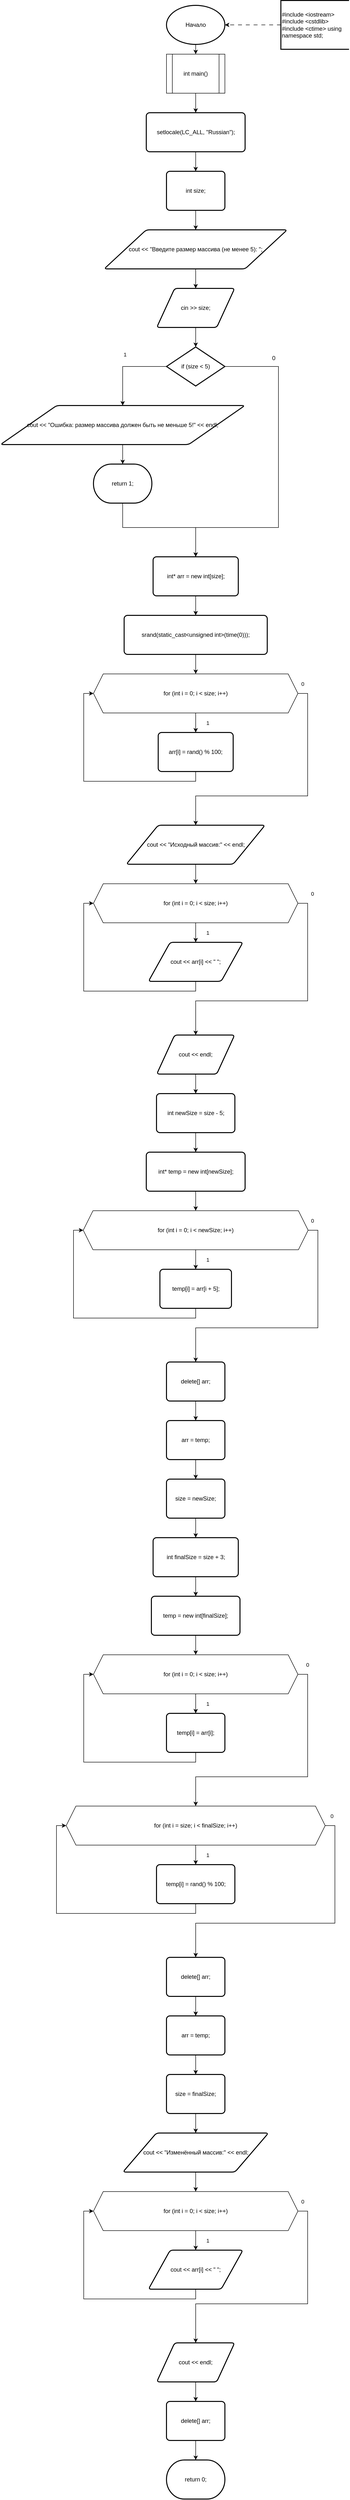 <mxfile version="26.0.14">
  <diagram name="Page-1" id="2019046060144">
    <mxGraphModel dx="7603" dy="3803" grid="1" gridSize="10" guides="1" tooltips="1" connect="1" arrows="1" fold="1" page="1" pageScale="1" pageWidth="850" pageHeight="1100" math="0" shadow="0">
      <root>
        <mxCell id="0" />
        <mxCell id="1" parent="0" />
        <mxCell id="2019046060480" value="Начало" style="whiteSpace=wrap;rounded=0;dashed=0;strokeWidth=2;shape=mxgraph.flowchart.start_1;" parent="1" vertex="1">
          <mxGeometry x="40" y="50" width="120" height="80" as="geometry" />
        </mxCell>
        <mxCell id="2019046060624" value="#include &lt;iostream&gt; #include &lt;cstdlib&gt; #include &lt;ctime&gt;  using namespace std;" style="whiteSpace=wrap;rounded=0;dashed=0;strokeWidth=2;shape=mxgraph.flowchart.annotation_1;align=left;pointerEvents=1;" parent="1" vertex="1">
          <mxGeometry x="275" y="40" width="140" height="100" as="geometry" />
        </mxCell>
        <mxCell id="2019046060768" style="edgeStyle=orthogonalEdgeStyle;orthogonalLoop=1;dashed=1;dashPattern=8 8;rounded=0;jettySize=auto;entryX=1;entryY=0.5;entryDx=0;entryDy=0;exitX=0;exitY=0.5;exitDx=0;exitDy=0;targetPerimeterSpacing=0;sourcePerimeterSpacing=0;" parent="1" source="2019046060624" target="2019046060480" edge="1">
          <mxGeometry relative="1" as="geometry" />
        </mxCell>
        <mxCell id="2019046060912" value="int main()" style="whiteSpace=wrap;rounded=0;dashed=0;inherit=default;shape=process;backgroundOutline=1;" parent="1" vertex="1">
          <mxGeometry x="40" y="150" width="120" height="80" as="geometry" />
        </mxCell>
        <mxCell id="2019046061056" style="edgeStyle=orthogonalEdgeStyle;orthogonalLoop=1;rounded=0;jettySize=auto;entryX=0.5;entryY=0;entryDx=0;entryDy=0;exitX=0.5;exitY=1;exitDx=0;exitDy=0;targetPerimeterSpacing=0;sourcePerimeterSpacing=0;" parent="1" source="2019046060480" target="2019046060912" edge="1">
          <mxGeometry relative="1" as="geometry" />
        </mxCell>
        <mxCell id="2019046061248" value="setlocale(LC_ALL, &quot;Russian&quot;);" style="whiteSpace=wrap;rounded=1;dashed=0;absoluteArcSize=1;arcSize=14;strokeWidth=2;" parent="1" vertex="1">
          <mxGeometry x="-1.5" y="270" width="203" height="80" as="geometry" />
        </mxCell>
        <mxCell id="2019046061392" value="int size;" style="whiteSpace=wrap;rounded=1;dashed=0;absoluteArcSize=1;arcSize=14;strokeWidth=2;" parent="1" vertex="1">
          <mxGeometry x="40" y="390" width="120" height="80" as="geometry" />
        </mxCell>
        <mxCell id="2019046061584" style="edgeStyle=orthogonalEdgeStyle;orthogonalLoop=1;rounded=0;jettySize=auto;entryX=0.5;entryY=0;entryDx=0;entryDy=0;exitX=0.5;exitY=1;exitDx=0;exitDy=0;targetPerimeterSpacing=0;sourcePerimeterSpacing=0;" parent="1" source="2019046061248" target="2019046061392" edge="1">
          <mxGeometry relative="1" as="geometry" />
        </mxCell>
        <mxCell id="2019046061536" value="cout &lt;&lt; &quot;Введите размер массива (не менее 5): &quot;;" style="whiteSpace=wrap;rounded=1;dashed=0;shape=parallelogram;strokeWidth=2;perimter=parallelogramPerimeter;arcSize=12;size=0.23;" parent="1" vertex="1">
          <mxGeometry x="-88" y="510" width="376" height="80" as="geometry" />
        </mxCell>
        <mxCell id="2019046061872" style="edgeStyle=orthogonalEdgeStyle;orthogonalLoop=1;rounded=0;jettySize=auto;entryX=0.5;entryY=0;entryDx=0;entryDy=0;exitX=0.5;exitY=1;exitDx=0;exitDy=0;targetPerimeterSpacing=0;sourcePerimeterSpacing=0;" parent="1" source="2019046061392" target="2019046061536" edge="1">
          <mxGeometry relative="1" as="geometry" />
        </mxCell>
        <mxCell id="2019046061824" value="cin &gt;&gt; size;" style="whiteSpace=wrap;rounded=1;dashed=0;shape=parallelogram;strokeWidth=2;perimter=parallelogramPerimeter;arcSize=12;size=0.23;" parent="1" vertex="1">
          <mxGeometry x="20" y="630" width="160" height="80" as="geometry" />
        </mxCell>
        <mxCell id="2019046062160" style="edgeStyle=orthogonalEdgeStyle;orthogonalLoop=1;rounded=0;jettySize=auto;entryX=0.5;entryY=0;entryDx=0;entryDy=0;exitX=0.5;exitY=1;exitDx=0;exitDy=0;targetPerimeterSpacing=0;sourcePerimeterSpacing=0;" parent="1" source="2019046061536" target="2019046061824" edge="1">
          <mxGeometry relative="1" as="geometry" />
        </mxCell>
        <mxCell id="2019046062112" value="if (size &lt; 5)" style="whiteSpace=wrap;rounded=0;dashed=0;strokeWidth=2;shape=mxgraph.flowchart.decision;" parent="1" vertex="1">
          <mxGeometry x="40" y="750" width="120" height="80" as="geometry" />
        </mxCell>
        <mxCell id="2019046062448" value="cout &lt;&lt; &quot;Ошибка: размер массива должен быть не меньше 5!&quot; &lt;&lt; endl;" style="whiteSpace=wrap;rounded=1;dashed=0;shape=parallelogram;strokeWidth=2;perimter=parallelogramPerimeter;arcSize=12;size=0.23;" parent="1" vertex="1">
          <mxGeometry x="-301" y="870" width="502" height="80" as="geometry" />
        </mxCell>
        <mxCell id="2019046062592" value="return 1;" style="whiteSpace=wrap;rounded=0;dashed=0;strokeWidth=2;shape=mxgraph.flowchart.terminator;" parent="1" vertex="1">
          <mxGeometry x="-110" y="990" width="120" height="80" as="geometry" />
        </mxCell>
        <mxCell id="2019046062784" style="edgeStyle=orthogonalEdgeStyle;orthogonalLoop=1;rounded=0;jettySize=auto;entryX=0.5;entryY=0;entryDx=0;entryDy=0;exitX=0.5;exitY=1;exitDx=0;exitDy=0;targetPerimeterSpacing=0;sourcePerimeterSpacing=0;" parent="1" source="2019046062448" target="2019046062592" edge="1">
          <mxGeometry relative="1" as="geometry" />
        </mxCell>
        <mxCell id="2019046062400" value="1" style="edgeStyle=orthogonalEdgeStyle;orthogonalLoop=1;rounded=0;jettySize=auto;entryX=0.5;entryY=0;entryDx=0;entryDy=0;exitX=0;exitY=0.5;exitDx=0;exitDy=0;targetPerimeterSpacing=30;sourcePerimeterSpacing=30;" parent="1" source="2019046062112" target="2019046062448" edge="1">
          <mxGeometry y="-25" relative="1" as="geometry" />
        </mxCell>
        <mxCell id="2019046063024" style="edgeStyle=orthogonalEdgeStyle;orthogonalLoop=1;rounded=0;jettySize=auto;entryX=0.5;entryY=0;entryDx=0;entryDy=0;exitX=0.5;exitY=1;exitDx=0;exitDy=0;targetPerimeterSpacing=0;sourcePerimeterSpacing=0;" parent="1" source="2019046061824" target="2019046062112" edge="1">
          <mxGeometry relative="1" as="geometry" />
        </mxCell>
        <mxCell id="2019046062976" value="int* arr = new int[size];" style="whiteSpace=wrap;rounded=1;dashed=0;absoluteArcSize=1;arcSize=14;strokeWidth=2;" parent="1" vertex="1">
          <mxGeometry x="12.5" y="1180" width="175" height="80" as="geometry" />
        </mxCell>
        <mxCell id="2019046063312" style="edgeStyle=orthogonalEdgeStyle;orthogonalLoop=1;rounded=0;jettySize=auto;entryX=0.5;entryY=0;entryDx=0;entryDy=0;exitX=0.5;exitY=1;exitDx=0;exitDy=0;targetPerimeterSpacing=0;sourcePerimeterSpacing=0;" parent="1" source="2019046062592" target="2019046062976" edge="1">
          <mxGeometry relative="1" as="geometry">
            <Array as="points">
              <mxPoint x="-50" y="1120" />
              <mxPoint x="100" y="1120" />
            </Array>
          </mxGeometry>
        </mxCell>
        <mxCell id="2019046063456" style="edgeStyle=orthogonalEdgeStyle;orthogonalLoop=1;rounded=0;jettySize=auto;entryX=0.5;entryY=0;entryDx=0;entryDy=0;exitX=1;exitY=0.5;exitDx=0;exitDy=0;targetPerimeterSpacing=30;sourcePerimeterSpacing=30;" parent="1" source="2019046062112" target="2019046062976" edge="1">
          <mxGeometry relative="1" as="geometry">
            <Array as="points">
              <mxPoint x="270" y="790" />
              <mxPoint x="270" y="1120" />
              <mxPoint x="100" y="1120" />
            </Array>
          </mxGeometry>
        </mxCell>
        <mxCell id="2019046063264" value="srand(static_cast&lt;unsigned int&gt;(time(0)));" style="whiteSpace=wrap;rounded=1;dashed=0;absoluteArcSize=1;arcSize=14;strokeWidth=2;" parent="1" vertex="1">
          <mxGeometry x="-47" y="1300" width="294" height="80" as="geometry" />
        </mxCell>
        <mxCell id="2019046063744" style="edgeStyle=orthogonalEdgeStyle;orthogonalLoop=1;rounded=0;jettySize=auto;entryX=0.5;entryY=0;entryDx=0;entryDy=0;exitX=0.5;exitY=1;exitDx=0;exitDy=0;targetPerimeterSpacing=0;sourcePerimeterSpacing=0;" parent="1" source="2019046062976" target="2019046063264" edge="1">
          <mxGeometry relative="1" as="geometry" />
        </mxCell>
        <mxCell id="2019046063696" value="for (int i = 0; i &lt; size; i++)" style="whiteSpace=wrap;rounded=0;dashed=0;inherit=default;shape=hexagon;perimeter=hexagonPerimeter2;fixedSize=1;" parent="1" vertex="1">
          <mxGeometry x="-110" y="1420" width="420" height="80" as="geometry" />
        </mxCell>
        <mxCell id="2019046064032" value="arr[i] = rand() % 100;" style="whiteSpace=wrap;rounded=1;dashed=0;absoluteArcSize=1;arcSize=14;strokeWidth=2;" parent="1" vertex="1">
          <mxGeometry x="23" y="1540" width="154" height="80" as="geometry" />
        </mxCell>
        <mxCell id="2019046063984" value="1" style="edgeStyle=orthogonalEdgeStyle;orthogonalLoop=1;rounded=0;jettySize=auto;entryX=0.5;entryY=0;entryDx=0;entryDy=0;exitX=0.5;exitY=1;exitDx=0;exitDy=0;targetPerimeterSpacing=30;sourcePerimeterSpacing=30;" parent="1" source="2019046063696" target="2019046064032" edge="1">
          <mxGeometry y="25" relative="1" as="geometry" />
        </mxCell>
        <mxCell id="2019046228224" value="0" style="edgeStyle=orthogonalEdgeStyle;orthogonalLoop=1;rounded=0;jettySize=auto;entryX=0;entryY=0.5;entryDx=0;entryDy=0;exitX=0.5;exitY=1;exitDx=0;exitDy=0;targetPerimeterSpacing=30;sourcePerimeterSpacing=30;" parent="1" source="2019046064032" target="2019046063696" edge="1">
          <mxGeometry x="-1" y="284" relative="1" as="geometry">
            <mxPoint x="-64" y="-180" as="offset" />
          </mxGeometry>
        </mxCell>
        <mxCell id="2019046228368" style="edgeStyle=orthogonalEdgeStyle;orthogonalLoop=1;rounded=0;jettySize=auto;entryX=0.5;entryY=0;entryDx=0;entryDy=0;exitX=0.5;exitY=1;exitDx=0;exitDy=0;targetPerimeterSpacing=0;sourcePerimeterSpacing=0;" parent="1" source="2019046063264" target="2019046063696" edge="1">
          <mxGeometry relative="1" as="geometry" />
        </mxCell>
        <mxCell id="2019046228176" value="cout &lt;&lt; &quot;Исходный массив:&quot; &lt;&lt; endl;" style="whiteSpace=wrap;rounded=1;dashed=0;shape=parallelogram;strokeWidth=2;perimter=parallelogramPerimeter;arcSize=12;size=0.23;" parent="1" vertex="1">
          <mxGeometry x="-42.5" y="1730" width="285" height="80" as="geometry" />
        </mxCell>
        <mxCell id="2019046228656" style="edgeStyle=orthogonalEdgeStyle;orthogonalLoop=1;rounded=0;jettySize=auto;entryX=0.5;entryY=0;entryDx=0;entryDy=0;exitX=1;exitY=0.5;exitDx=0;exitDy=0;targetPerimeterSpacing=30;sourcePerimeterSpacing=30;" parent="1" source="2019046063696" target="2019046228176" edge="1">
          <mxGeometry relative="1" as="geometry">
            <Array as="points">
              <mxPoint x="330" y="1460" />
              <mxPoint x="330" y="1670" />
              <mxPoint x="100" y="1670" />
            </Array>
          </mxGeometry>
        </mxCell>
        <mxCell id="2019046228608" value="for (int i = 0; i &lt; size; i++)" style="whiteSpace=wrap;rounded=0;dashed=0;inherit=default;shape=hexagon;perimeter=hexagonPerimeter2;fixedSize=1;" parent="1" vertex="1">
          <mxGeometry x="-110" y="1850" width="420" height="80" as="geometry" />
        </mxCell>
        <mxCell id="2019046228944" value="cout &lt;&lt; arr[i] &lt;&lt; &quot; &quot;;" style="whiteSpace=wrap;rounded=1;dashed=0;shape=parallelogram;strokeWidth=2;perimter=parallelogramPerimeter;arcSize=12;size=0.23;" parent="1" vertex="1">
          <mxGeometry x="3" y="1970" width="194" height="80" as="geometry" />
        </mxCell>
        <mxCell id="2019046228896" value="1" style="edgeStyle=orthogonalEdgeStyle;orthogonalLoop=1;rounded=0;jettySize=auto;entryX=0.5;entryY=0;entryDx=0;entryDy=0;exitX=0.5;exitY=1;exitDx=0;exitDy=0;targetPerimeterSpacing=30;sourcePerimeterSpacing=30;" parent="1" source="2019046228608" target="2019046228944" edge="1">
          <mxGeometry y="25" relative="1" as="geometry" />
        </mxCell>
        <mxCell id="2019046229232" value="0" style="edgeStyle=orthogonalEdgeStyle;orthogonalLoop=1;rounded=0;jettySize=auto;entryX=0;entryY=0.5;entryDx=0;entryDy=0;exitX=0.5;exitY=1;exitDx=0;exitDy=0;targetPerimeterSpacing=30;sourcePerimeterSpacing=30;" parent="1" source="2019046228944" target="2019046228608" edge="1">
          <mxGeometry x="-1" y="300" relative="1" as="geometry">
            <mxPoint x="-60" y="-180" as="offset" />
          </mxGeometry>
        </mxCell>
        <mxCell id="2019046229376" style="edgeStyle=orthogonalEdgeStyle;orthogonalLoop=1;rounded=0;jettySize=auto;entryX=0.5;entryY=0;entryDx=0;entryDy=0;exitX=0.5;exitY=1;exitDx=0;exitDy=0;targetPerimeterSpacing=0;sourcePerimeterSpacing=0;" parent="1" source="2019046228176" target="2019046228608" edge="1">
          <mxGeometry relative="1" as="geometry" />
        </mxCell>
        <mxCell id="2019046229184" value="cout &lt;&lt; endl;" style="whiteSpace=wrap;rounded=1;dashed=0;shape=parallelogram;strokeWidth=2;perimter=parallelogramPerimeter;arcSize=12;size=0.23;" parent="1" vertex="1">
          <mxGeometry x="20" y="2160" width="160" height="80" as="geometry" />
        </mxCell>
        <mxCell id="2019046229664" style="edgeStyle=orthogonalEdgeStyle;orthogonalLoop=1;rounded=0;jettySize=auto;entryX=0.5;entryY=0;entryDx=0;entryDy=0;exitX=1;exitY=0.5;exitDx=0;exitDy=0;targetPerimeterSpacing=30;sourcePerimeterSpacing=30;" parent="1" source="2019046228608" target="2019046229184" edge="1">
          <mxGeometry relative="1" as="geometry">
            <Array as="points">
              <mxPoint x="330" y="1890" />
              <mxPoint x="330" y="2090" />
              <mxPoint x="100" y="2090" />
            </Array>
          </mxGeometry>
        </mxCell>
        <mxCell id="2019046229616" value="int newSize = size - 5;" style="whiteSpace=wrap;rounded=1;dashed=0;absoluteArcSize=1;arcSize=14;strokeWidth=2;" parent="1" vertex="1">
          <mxGeometry x="19.5" y="2280" width="161" height="80" as="geometry" />
        </mxCell>
        <mxCell id="2019046229952" style="edgeStyle=orthogonalEdgeStyle;orthogonalLoop=1;rounded=0;jettySize=auto;entryX=0.5;entryY=0;entryDx=0;entryDy=0;exitX=0.5;exitY=1;exitDx=0;exitDy=0;targetPerimeterSpacing=0;sourcePerimeterSpacing=0;" parent="1" source="2019046229184" target="2019046229616" edge="1">
          <mxGeometry relative="1" as="geometry" />
        </mxCell>
        <mxCell id="2019046229904" value="int* temp = new int[newSize];" style="whiteSpace=wrap;rounded=1;dashed=0;absoluteArcSize=1;arcSize=14;strokeWidth=2;" parent="1" vertex="1">
          <mxGeometry x="-1.5" y="2400" width="203" height="80" as="geometry" />
        </mxCell>
        <mxCell id="2019046230240" style="edgeStyle=orthogonalEdgeStyle;orthogonalLoop=1;rounded=0;jettySize=auto;entryX=0.5;entryY=0;entryDx=0;entryDy=0;exitX=0.5;exitY=1;exitDx=0;exitDy=0;targetPerimeterSpacing=0;sourcePerimeterSpacing=0;" parent="1" source="2019046229616" target="2019046229904" edge="1">
          <mxGeometry relative="1" as="geometry" />
        </mxCell>
        <mxCell id="2019046230192" value="for (int i = 0; i &lt; newSize; i++)" style="whiteSpace=wrap;rounded=0;dashed=0;inherit=default;shape=hexagon;perimeter=hexagonPerimeter2;fixedSize=1;" parent="1" vertex="1">
          <mxGeometry x="-131" y="2520" width="462" height="80" as="geometry" />
        </mxCell>
        <mxCell id="2019046230528" value="temp[i] = arr[i + 5];" style="whiteSpace=wrap;rounded=1;dashed=0;absoluteArcSize=1;arcSize=14;strokeWidth=2;" parent="1" vertex="1">
          <mxGeometry x="26.5" y="2640" width="147" height="80" as="geometry" />
        </mxCell>
        <mxCell id="2019046230480" value="1" style="edgeStyle=orthogonalEdgeStyle;orthogonalLoop=1;rounded=0;jettySize=auto;entryX=0.5;entryY=0;entryDx=0;entryDy=0;exitX=0.5;exitY=1;exitDx=0;exitDy=0;targetPerimeterSpacing=30;sourcePerimeterSpacing=30;" parent="1" source="2019046230192" target="2019046230528" edge="1">
          <mxGeometry y="25" relative="1" as="geometry" />
        </mxCell>
        <mxCell id="2019046230816" value="0" style="edgeStyle=orthogonalEdgeStyle;orthogonalLoop=1;rounded=0;jettySize=auto;entryX=0;entryY=0.5;entryDx=0;entryDy=0;exitX=0.5;exitY=1;exitDx=0;exitDy=0;targetPerimeterSpacing=30;sourcePerimeterSpacing=30;" parent="1" source="2019046230528" target="2019046230192" edge="1">
          <mxGeometry x="-1" y="300" relative="1" as="geometry">
            <mxPoint x="-60" y="-180" as="offset" />
          </mxGeometry>
        </mxCell>
        <mxCell id="2019046230960" style="edgeStyle=orthogonalEdgeStyle;orthogonalLoop=1;rounded=0;jettySize=auto;entryX=0.5;entryY=0;entryDx=0;entryDy=0;exitX=0.5;exitY=1;exitDx=0;exitDy=0;targetPerimeterSpacing=0;sourcePerimeterSpacing=0;" parent="1" source="2019046229904" target="2019046230192" edge="1">
          <mxGeometry relative="1" as="geometry" />
        </mxCell>
        <mxCell id="2019046230768" value="delete[] arr;" style="whiteSpace=wrap;rounded=1;dashed=0;absoluteArcSize=1;arcSize=14;strokeWidth=2;" parent="1" vertex="1">
          <mxGeometry x="40" y="2830" width="120" height="80" as="geometry" />
        </mxCell>
        <mxCell id="2019046231248" style="edgeStyle=orthogonalEdgeStyle;orthogonalLoop=1;rounded=0;jettySize=auto;entryX=0.5;entryY=0;entryDx=0;entryDy=0;exitX=1;exitY=0.5;exitDx=0;exitDy=0;targetPerimeterSpacing=30;sourcePerimeterSpacing=30;" parent="1" source="2019046230192" target="2019046230768" edge="1">
          <mxGeometry relative="1" as="geometry">
            <Array as="points">
              <mxPoint x="351" y="2560" />
              <mxPoint x="351" y="2760" />
              <mxPoint x="100" y="2760" />
            </Array>
          </mxGeometry>
        </mxCell>
        <mxCell id="2019046231200" value="arr = temp;" style="whiteSpace=wrap;rounded=1;dashed=0;absoluteArcSize=1;arcSize=14;strokeWidth=2;" parent="1" vertex="1">
          <mxGeometry x="40" y="2950" width="120" height="80" as="geometry" />
        </mxCell>
        <mxCell id="2019046231536" style="edgeStyle=orthogonalEdgeStyle;orthogonalLoop=1;rounded=0;jettySize=auto;entryX=0.5;entryY=0;entryDx=0;entryDy=0;exitX=0.5;exitY=1;exitDx=0;exitDy=0;targetPerimeterSpacing=0;sourcePerimeterSpacing=0;" parent="1" source="2019046230768" target="2019046231200" edge="1">
          <mxGeometry relative="1" as="geometry" />
        </mxCell>
        <mxCell id="2019046231488" value="size = newSize;" style="whiteSpace=wrap;rounded=1;dashed=0;absoluteArcSize=1;arcSize=14;strokeWidth=2;" parent="1" vertex="1">
          <mxGeometry x="40" y="3070" width="120" height="80" as="geometry" />
        </mxCell>
        <mxCell id="2019046231824" style="edgeStyle=orthogonalEdgeStyle;orthogonalLoop=1;rounded=0;jettySize=auto;entryX=0.5;entryY=0;entryDx=0;entryDy=0;exitX=0.5;exitY=1;exitDx=0;exitDy=0;targetPerimeterSpacing=0;sourcePerimeterSpacing=0;" parent="1" source="2019046231200" target="2019046231488" edge="1">
          <mxGeometry relative="1" as="geometry" />
        </mxCell>
        <mxCell id="2019046231776" value="int finalSize = size + 3;" style="whiteSpace=wrap;rounded=1;dashed=0;absoluteArcSize=1;arcSize=14;strokeWidth=2;" parent="1" vertex="1">
          <mxGeometry x="12.5" y="3190" width="175" height="80" as="geometry" />
        </mxCell>
        <mxCell id="2019046232112" style="edgeStyle=orthogonalEdgeStyle;orthogonalLoop=1;rounded=0;jettySize=auto;entryX=0.5;entryY=0;entryDx=0;entryDy=0;exitX=0.5;exitY=1;exitDx=0;exitDy=0;targetPerimeterSpacing=0;sourcePerimeterSpacing=0;" parent="1" source="2019046231488" target="2019046231776" edge="1">
          <mxGeometry relative="1" as="geometry" />
        </mxCell>
        <mxCell id="2019046232064" value="temp = new int[finalSize];" style="whiteSpace=wrap;rounded=1;dashed=0;absoluteArcSize=1;arcSize=14;strokeWidth=2;" parent="1" vertex="1">
          <mxGeometry x="9" y="3310" width="182" height="80" as="geometry" />
        </mxCell>
        <mxCell id="2019046232400" style="edgeStyle=orthogonalEdgeStyle;orthogonalLoop=1;rounded=0;jettySize=auto;entryX=0.5;entryY=0;entryDx=0;entryDy=0;exitX=0.5;exitY=1;exitDx=0;exitDy=0;targetPerimeterSpacing=0;sourcePerimeterSpacing=0;" parent="1" source="2019046231776" target="2019046232064" edge="1">
          <mxGeometry relative="1" as="geometry" />
        </mxCell>
        <mxCell id="2019046232352" value="for (int i = 0; i &lt; size; i++)" style="whiteSpace=wrap;rounded=0;dashed=0;inherit=default;shape=hexagon;perimeter=hexagonPerimeter2;fixedSize=1;" parent="1" vertex="1">
          <mxGeometry x="-110" y="3430" width="420" height="80" as="geometry" />
        </mxCell>
        <mxCell id="2019046232688" value="temp[i] = arr[i];" style="whiteSpace=wrap;rounded=1;dashed=0;absoluteArcSize=1;arcSize=14;strokeWidth=2;" parent="1" vertex="1">
          <mxGeometry x="40" y="3550" width="120" height="80" as="geometry" />
        </mxCell>
        <mxCell id="2019046232640" value="1" style="edgeStyle=orthogonalEdgeStyle;orthogonalLoop=1;rounded=0;jettySize=auto;entryX=0.5;entryY=0;entryDx=0;entryDy=0;exitX=0.5;exitY=1;exitDx=0;exitDy=0;targetPerimeterSpacing=30;sourcePerimeterSpacing=30;" parent="1" source="2019046232352" target="2019046232688" edge="1">
          <mxGeometry y="25" relative="1" as="geometry" />
        </mxCell>
        <mxCell id="2019046232976" value="0" style="edgeStyle=orthogonalEdgeStyle;orthogonalLoop=1;rounded=0;jettySize=auto;entryX=0;entryY=0.5;entryDx=0;entryDy=0;exitX=0.5;exitY=1;exitDx=0;exitDy=0;targetPerimeterSpacing=30;sourcePerimeterSpacing=30;" parent="1" source="2019046232688" target="2019046232352" edge="1">
          <mxGeometry x="-1" y="292" relative="1" as="geometry">
            <mxPoint x="-62" y="-180" as="offset" />
          </mxGeometry>
        </mxCell>
        <mxCell id="2019046233120" style="edgeStyle=orthogonalEdgeStyle;orthogonalLoop=1;rounded=0;jettySize=auto;entryX=0.5;entryY=0;entryDx=0;entryDy=0;exitX=0.5;exitY=1;exitDx=0;exitDy=0;targetPerimeterSpacing=0;sourcePerimeterSpacing=0;" parent="1" source="2019046232064" target="2019046232352" edge="1">
          <mxGeometry relative="1" as="geometry" />
        </mxCell>
        <mxCell id="2019046232928" value="for (int i = size; i &lt; finalSize; i++)" style="whiteSpace=wrap;rounded=0;dashed=0;inherit=default;shape=hexagon;perimeter=hexagonPerimeter2;fixedSize=1;" parent="1" vertex="1">
          <mxGeometry x="-166" y="3740" width="532" height="80" as="geometry" />
        </mxCell>
        <mxCell id="2019046233408" value="temp[i] = rand() % 100;" style="whiteSpace=wrap;rounded=1;dashed=0;absoluteArcSize=1;arcSize=14;strokeWidth=2;" parent="1" vertex="1">
          <mxGeometry x="19.5" y="3860" width="161" height="80" as="geometry" />
        </mxCell>
        <mxCell id="2019046233360" value="1" style="edgeStyle=orthogonalEdgeStyle;orthogonalLoop=1;rounded=0;jettySize=auto;entryX=0.5;entryY=0;entryDx=0;entryDy=0;exitX=0.5;exitY=1;exitDx=0;exitDy=0;targetPerimeterSpacing=30;sourcePerimeterSpacing=30;" parent="1" source="2019046232928" target="2019046233408" edge="1">
          <mxGeometry y="25" relative="1" as="geometry" />
        </mxCell>
        <mxCell id="2019046233696" value="0" style="edgeStyle=orthogonalEdgeStyle;orthogonalLoop=1;rounded=0;jettySize=auto;entryX=0;entryY=0.5;entryDx=0;entryDy=0;exitX=0.5;exitY=1;exitDx=0;exitDy=0;targetPerimeterSpacing=30;sourcePerimeterSpacing=30;" parent="1" source="2019046233408" target="2019046232928" edge="1">
          <mxGeometry x="-1" y="333" relative="1" as="geometry">
            <mxPoint x="-53" y="-180" as="offset" />
          </mxGeometry>
        </mxCell>
        <mxCell id="2019046233840" style="edgeStyle=orthogonalEdgeStyle;orthogonalLoop=1;rounded=0;jettySize=auto;entryX=0.5;entryY=0;entryDx=0;entryDy=0;exitX=1;exitY=0.5;exitDx=0;exitDy=0;targetPerimeterSpacing=30;sourcePerimeterSpacing=30;" parent="1" source="2019046232352" target="2019046232928" edge="1">
          <mxGeometry relative="1" as="geometry">
            <Array as="points">
              <mxPoint x="330" y="3470" />
              <mxPoint x="330" y="3680" />
              <mxPoint x="100" y="3680" />
            </Array>
          </mxGeometry>
        </mxCell>
        <mxCell id="2019046233648" value="delete[] arr;" style="whiteSpace=wrap;rounded=1;dashed=0;absoluteArcSize=1;arcSize=14;strokeWidth=2;" parent="1" vertex="1">
          <mxGeometry x="40" y="4050" width="120" height="80" as="geometry" />
        </mxCell>
        <mxCell id="2019046234128" style="edgeStyle=orthogonalEdgeStyle;orthogonalLoop=1;rounded=0;jettySize=auto;entryX=0.5;entryY=0;entryDx=0;entryDy=0;exitX=1;exitY=0.5;exitDx=0;exitDy=0;targetPerimeterSpacing=30;sourcePerimeterSpacing=30;" parent="1" source="2019046232928" target="2019046233648" edge="1">
          <mxGeometry relative="1" as="geometry">
            <Array as="points">
              <mxPoint x="386" y="3780" />
              <mxPoint x="386" y="3980" />
              <mxPoint x="100" y="3980" />
            </Array>
          </mxGeometry>
        </mxCell>
        <mxCell id="2019046234080" value="arr = temp;" style="whiteSpace=wrap;rounded=1;dashed=0;absoluteArcSize=1;arcSize=14;strokeWidth=2;" parent="1" vertex="1">
          <mxGeometry x="40" y="4170" width="120" height="80" as="geometry" />
        </mxCell>
        <mxCell id="2019046234416" style="edgeStyle=orthogonalEdgeStyle;orthogonalLoop=1;rounded=0;jettySize=auto;entryX=0.5;entryY=0;entryDx=0;entryDy=0;exitX=0.5;exitY=1;exitDx=0;exitDy=0;targetPerimeterSpacing=0;sourcePerimeterSpacing=0;" parent="1" source="2019046233648" target="2019046234080" edge="1">
          <mxGeometry relative="1" as="geometry" />
        </mxCell>
        <mxCell id="2019046234368" value="size = finalSize;" style="whiteSpace=wrap;rounded=1;dashed=0;absoluteArcSize=1;arcSize=14;strokeWidth=2;" parent="1" vertex="1">
          <mxGeometry x="40" y="4290" width="120" height="80" as="geometry" />
        </mxCell>
        <mxCell id="2019046234704" style="edgeStyle=orthogonalEdgeStyle;orthogonalLoop=1;rounded=0;jettySize=auto;entryX=0.5;entryY=0;entryDx=0;entryDy=0;exitX=0.5;exitY=1;exitDx=0;exitDy=0;targetPerimeterSpacing=0;sourcePerimeterSpacing=0;" parent="1" source="2019046234080" target="2019046234368" edge="1">
          <mxGeometry relative="1" as="geometry" />
        </mxCell>
        <mxCell id="2019046234656" value="cout &lt;&lt; &quot;Изменённый массив:&quot; &lt;&lt; endl;" style="whiteSpace=wrap;rounded=1;dashed=0;shape=parallelogram;strokeWidth=2;perimter=parallelogramPerimeter;arcSize=12;size=0.23;" parent="1" vertex="1">
          <mxGeometry x="-49.5" y="4410" width="299" height="80" as="geometry" />
        </mxCell>
        <mxCell id="2019046234992" style="edgeStyle=orthogonalEdgeStyle;orthogonalLoop=1;rounded=0;jettySize=auto;entryX=0.5;entryY=0;entryDx=0;entryDy=0;exitX=0.5;exitY=1;exitDx=0;exitDy=0;targetPerimeterSpacing=0;sourcePerimeterSpacing=0;" parent="1" source="2019046234368" target="2019046234656" edge="1">
          <mxGeometry relative="1" as="geometry" />
        </mxCell>
        <mxCell id="2019046234944" value="for (int i = 0; i &lt; size; i++)" style="whiteSpace=wrap;rounded=0;dashed=0;inherit=default;shape=hexagon;perimeter=hexagonPerimeter2;fixedSize=1;" parent="1" vertex="1">
          <mxGeometry x="-110" y="4530" width="420" height="80" as="geometry" />
        </mxCell>
        <mxCell id="2019046235280" value="cout &lt;&lt; arr[i] &lt;&lt; &quot; &quot;;" style="whiteSpace=wrap;rounded=1;dashed=0;shape=parallelogram;strokeWidth=2;perimter=parallelogramPerimeter;arcSize=12;size=0.23;" parent="1" vertex="1">
          <mxGeometry x="3" y="4650" width="194" height="80" as="geometry" />
        </mxCell>
        <mxCell id="2019046235232" value="1" style="edgeStyle=orthogonalEdgeStyle;orthogonalLoop=1;rounded=0;jettySize=auto;entryX=0.5;entryY=0;entryDx=0;entryDy=0;exitX=0.5;exitY=1;exitDx=0;exitDy=0;targetPerimeterSpacing=30;sourcePerimeterSpacing=30;" parent="1" source="2019046234944" target="2019046235280" edge="1">
          <mxGeometry y="25" relative="1" as="geometry" />
        </mxCell>
        <mxCell id="2019046235568" value="0" style="edgeStyle=orthogonalEdgeStyle;orthogonalLoop=1;rounded=0;jettySize=auto;entryX=0;entryY=0.5;entryDx=0;entryDy=0;exitX=0.5;exitY=1;exitDx=0;exitDy=0;targetPerimeterSpacing=30;sourcePerimeterSpacing=30;" parent="1" source="2019046235280" target="2019046234944" edge="1">
          <mxGeometry x="-1" y="284" relative="1" as="geometry">
            <mxPoint x="-64" y="-180" as="offset" />
          </mxGeometry>
        </mxCell>
        <mxCell id="2019046235712" style="edgeStyle=orthogonalEdgeStyle;orthogonalLoop=1;rounded=0;jettySize=auto;entryX=0.5;entryY=0;entryDx=0;entryDy=0;exitX=0.5;exitY=1;exitDx=0;exitDy=0;targetPerimeterSpacing=0;sourcePerimeterSpacing=0;" parent="1" source="2019046234656" target="2019046234944" edge="1">
          <mxGeometry relative="1" as="geometry" />
        </mxCell>
        <mxCell id="2019046235520" value="cout &lt;&lt; endl;" style="whiteSpace=wrap;rounded=1;dashed=0;shape=parallelogram;strokeWidth=2;perimter=parallelogramPerimeter;arcSize=12;size=0.23;" parent="1" vertex="1">
          <mxGeometry x="20" y="4840" width="160" height="80" as="geometry" />
        </mxCell>
        <mxCell id="2019046236000" style="edgeStyle=orthogonalEdgeStyle;orthogonalLoop=1;rounded=0;jettySize=auto;entryX=0.5;entryY=0;entryDx=0;entryDy=0;exitX=1;exitY=0.5;exitDx=0;exitDy=0;targetPerimeterSpacing=30;sourcePerimeterSpacing=30;" parent="1" source="2019046234944" target="2019046235520" edge="1">
          <mxGeometry relative="1" as="geometry">
            <Array as="points">
              <mxPoint x="330" y="4570" />
              <mxPoint x="330" y="4760" />
              <mxPoint x="100" y="4760" />
            </Array>
          </mxGeometry>
        </mxCell>
        <mxCell id="2019046235952" value="delete[] arr;" style="whiteSpace=wrap;rounded=1;dashed=0;absoluteArcSize=1;arcSize=14;strokeWidth=2;" parent="1" vertex="1">
          <mxGeometry x="40" y="4960" width="120" height="80" as="geometry" />
        </mxCell>
        <mxCell id="2019046236288" style="edgeStyle=orthogonalEdgeStyle;orthogonalLoop=1;rounded=0;jettySize=auto;entryX=0.5;entryY=0;entryDx=0;entryDy=0;exitX=0.5;exitY=1;exitDx=0;exitDy=0;targetPerimeterSpacing=0;sourcePerimeterSpacing=0;" parent="1" source="2019046235520" target="2019046235952" edge="1">
          <mxGeometry relative="1" as="geometry" />
        </mxCell>
        <mxCell id="2019046236240" value="return 0;" style="whiteSpace=wrap;rounded=0;dashed=0;strokeWidth=2;shape=mxgraph.flowchart.terminator;" parent="1" vertex="1">
          <mxGeometry x="40" y="5080" width="120" height="80" as="geometry" />
        </mxCell>
        <mxCell id="2019046236576" style="edgeStyle=orthogonalEdgeStyle;orthogonalLoop=1;rounded=0;jettySize=auto;entryX=0.5;entryY=0;entryDx=0;entryDy=0;exitX=0.5;exitY=1;exitDx=0;exitDy=0;targetPerimeterSpacing=0;sourcePerimeterSpacing=0;" parent="1" source="2019046235952" target="2019046236240" edge="1">
          <mxGeometry relative="1" as="geometry" />
        </mxCell>
        <mxCell id="2019046061200" style="edgeStyle=orthogonalEdgeStyle;orthogonalLoop=1;rounded=0;jettySize=auto;entryX=0.5;entryY=0;entryDx=0;entryDy=0;exitX=0.5;exitY=1;exitDx=0;exitDy=0;targetPerimeterSpacing=0;sourcePerimeterSpacing=0;" parent="1" source="2019046060912" target="2019046061248" edge="1">
          <mxGeometry relative="1" as="geometry" />
        </mxCell>
        <mxCell id="k1oDVhb_c-bxHndcdfQ9-2019046236576" value="0" style="text;html=1;align=center;verticalAlign=middle;resizable=0;points=[];autosize=1;strokeColor=none;fillColor=none;" vertex="1" parent="1">
          <mxGeometry x="245" y="758" width="30" height="30" as="geometry" />
        </mxCell>
      </root>
    </mxGraphModel>
  </diagram>
</mxfile>
